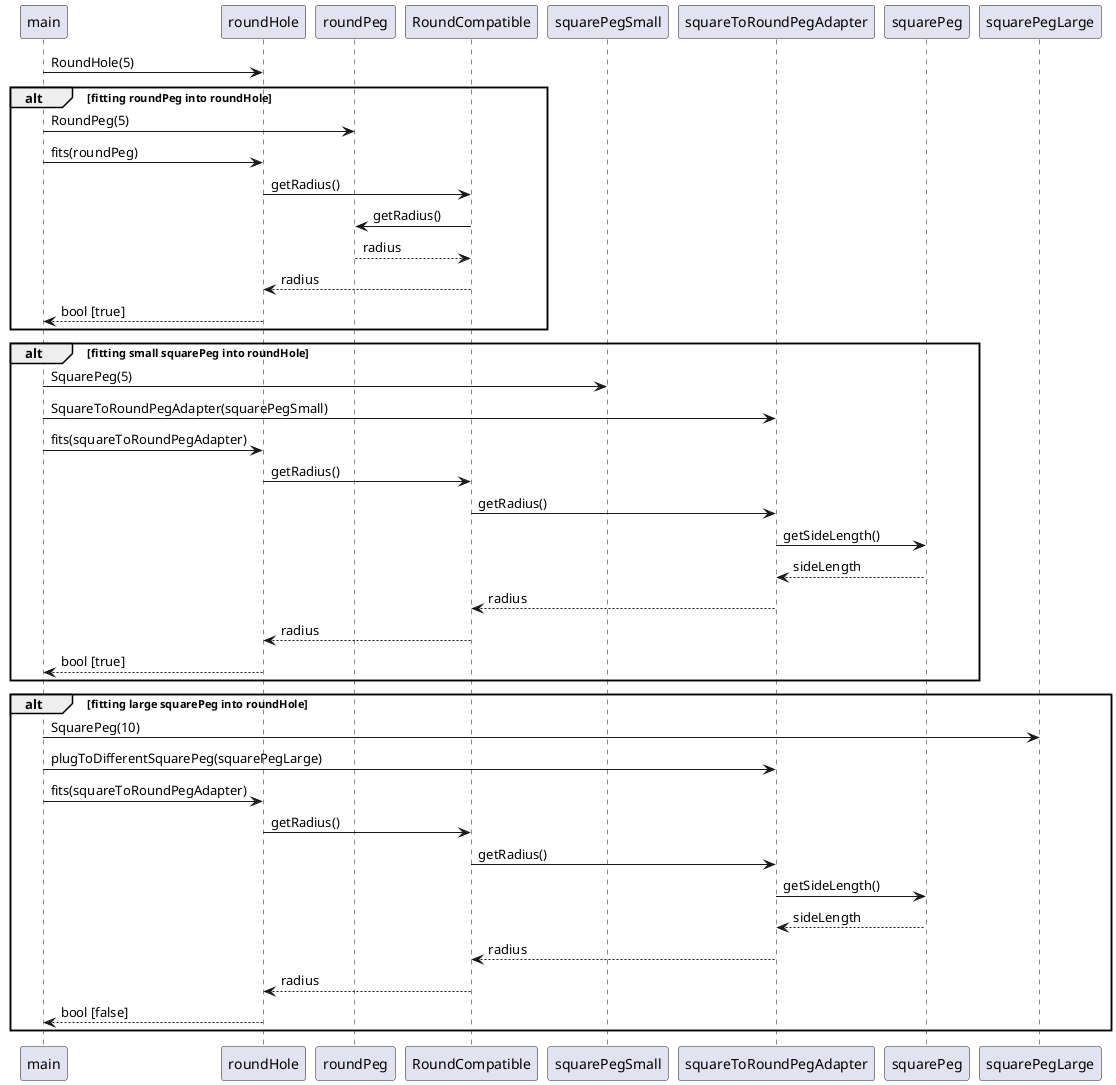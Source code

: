 @startuml
'https://plantuml.com/sequence-diagram

main -> roundHole : RoundHole(5)

alt fitting roundPeg into roundHole
    main -> roundPeg : RoundPeg(5)
    main -> roundHole : fits(roundPeg)
    roundHole -> RoundCompatible : getRadius()
    RoundCompatible -> roundPeg : getRadius()
    roundPeg --> RoundCompatible : radius
    RoundCompatible --> roundHole : radius
    roundHole --> main : bool [true]
end

alt fitting small squarePeg into roundHole
    main -> squarePegSmall : SquarePeg(5)
    main -> squareToRoundPegAdapter : SquareToRoundPegAdapter(squarePegSmall)
    'squareToRoundPegAdapter -> RoundPeg : RoundPeg(0)

    main -> roundHole : fits(squareToRoundPegAdapter)
    roundHole -> RoundCompatible : getRadius()
    RoundCompatible -> squareToRoundPegAdapter : getRadius()
    squareToRoundPegAdapter -> squarePeg : getSideLength()
    squarePeg --> squareToRoundPegAdapter : sideLength
    squareToRoundPegAdapter --> RoundCompatible : radius
    RoundCompatible --> roundHole : radius
    roundHole --> main : bool [true]
end

alt fitting large squarePeg into roundHole
    main -> squarePegLarge : SquarePeg(10)
    main -> squareToRoundPegAdapter : plugToDifferentSquarePeg(squarePegLarge)

    main -> roundHole : fits(squareToRoundPegAdapter)
    roundHole -> RoundCompatible : getRadius()
    RoundCompatible -> squareToRoundPegAdapter : getRadius()
    squareToRoundPegAdapter -> squarePeg : getSideLength()
    squarePeg --> squareToRoundPegAdapter : sideLength
    squareToRoundPegAdapter --> RoundCompatible : radius
    RoundCompatible --> roundHole : radius
    roundHole --> main : bool [false]
end

@enduml
